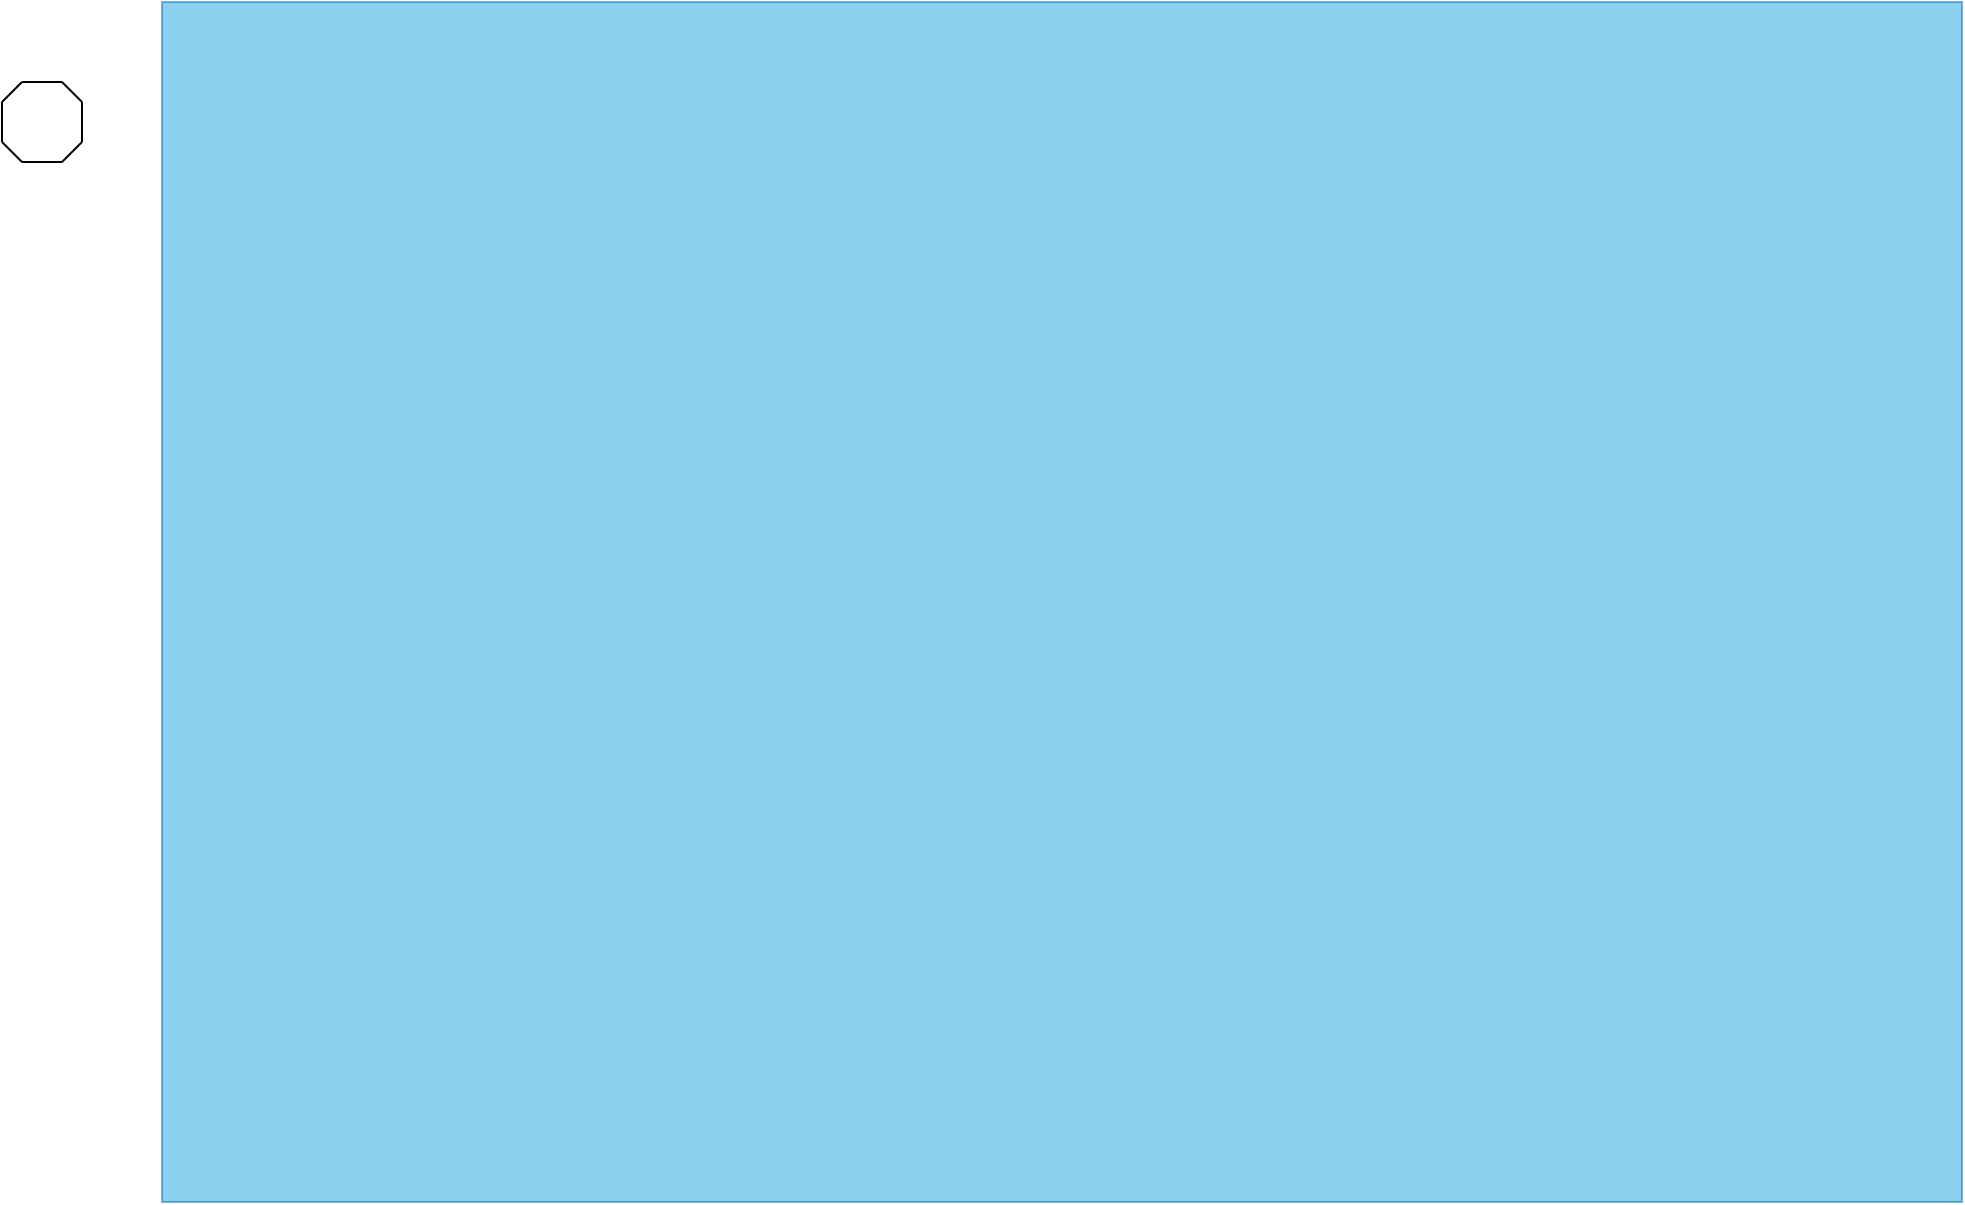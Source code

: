 <mxfile>
    <diagram id="-NXDns5EEfKs7jDFzSWu" name="Page-1">
        <mxGraphModel dx="1028" dy="112" grid="1" gridSize="10" guides="1" tooltips="1" connect="1" arrows="1" fold="1" page="1" pageScale="1" pageWidth="827" pageHeight="1169" math="0" shadow="0">
            <root>
                <mxCell id="0"/>
                <mxCell id="1" parent="0"/>
                <mxCell id="3YnLlSAnY3RUSMw4EG0U-1" value="" style="rounded=0;whiteSpace=wrap;html=1;fillColor=#1ba1e2;strokeColor=#006EAF;fontColor=#ffffff;opacity=50;" parent="1" vertex="1">
                    <mxGeometry width="900" height="600" as="geometry"/>
                </mxCell>
                <mxCell id="238" value="" style="endArrow=none;html=1;" edge="1" parent="1">
                    <mxGeometry width="50" height="50" relative="1" as="geometry">
                        <mxPoint x="-70" y="40" as="sourcePoint"/>
                        <mxPoint x="-50" y="40" as="targetPoint"/>
                    </mxGeometry>
                </mxCell>
                <mxCell id="239" value="" style="endArrow=none;html=1;" edge="1" parent="1">
                    <mxGeometry width="50" height="50" relative="1" as="geometry">
                        <mxPoint x="-50" y="40" as="sourcePoint"/>
                        <mxPoint x="-40" y="50" as="targetPoint"/>
                    </mxGeometry>
                </mxCell>
                <mxCell id="240" value="" style="endArrow=none;html=1;" edge="1" parent="1">
                    <mxGeometry width="50" height="50" relative="1" as="geometry">
                        <mxPoint x="-40" y="50" as="sourcePoint"/>
                        <mxPoint x="-40" y="60" as="targetPoint"/>
                    </mxGeometry>
                </mxCell>
                <mxCell id="241" value="" style="endArrow=none;html=1;" edge="1" parent="1">
                    <mxGeometry width="50" height="50" relative="1" as="geometry">
                        <mxPoint x="-40" y="60" as="sourcePoint"/>
                        <mxPoint x="-40" y="70" as="targetPoint"/>
                    </mxGeometry>
                </mxCell>
                <mxCell id="243" value="" style="endArrow=none;html=1;" edge="1" parent="1">
                    <mxGeometry width="50" height="50" relative="1" as="geometry">
                        <mxPoint x="-40" y="70" as="sourcePoint"/>
                        <mxPoint x="-50" y="80" as="targetPoint"/>
                    </mxGeometry>
                </mxCell>
                <mxCell id="244" value="" style="endArrow=none;html=1;" edge="1" parent="1">
                    <mxGeometry width="50" height="50" relative="1" as="geometry">
                        <mxPoint x="-50" y="80" as="sourcePoint"/>
                        <mxPoint x="-70" y="80" as="targetPoint"/>
                    </mxGeometry>
                </mxCell>
                <mxCell id="245" value="" style="endArrow=none;html=1;" edge="1" parent="1">
                    <mxGeometry width="50" height="50" relative="1" as="geometry">
                        <mxPoint x="-70" y="80" as="sourcePoint"/>
                        <mxPoint x="-80" y="70" as="targetPoint"/>
                    </mxGeometry>
                </mxCell>
                <mxCell id="246" value="" style="endArrow=none;html=1;" edge="1" parent="1">
                    <mxGeometry width="50" height="50" relative="1" as="geometry">
                        <mxPoint x="-80" y="50" as="sourcePoint"/>
                        <mxPoint x="-80" y="70" as="targetPoint"/>
                    </mxGeometry>
                </mxCell>
                <mxCell id="247" value="" style="endArrow=none;html=1;" edge="1" parent="1">
                    <mxGeometry width="50" height="50" relative="1" as="geometry">
                        <mxPoint x="-70" y="40" as="sourcePoint"/>
                        <mxPoint x="-80" y="50" as="targetPoint"/>
                    </mxGeometry>
                </mxCell>
            </root>
        </mxGraphModel>
    </diagram>
</mxfile>